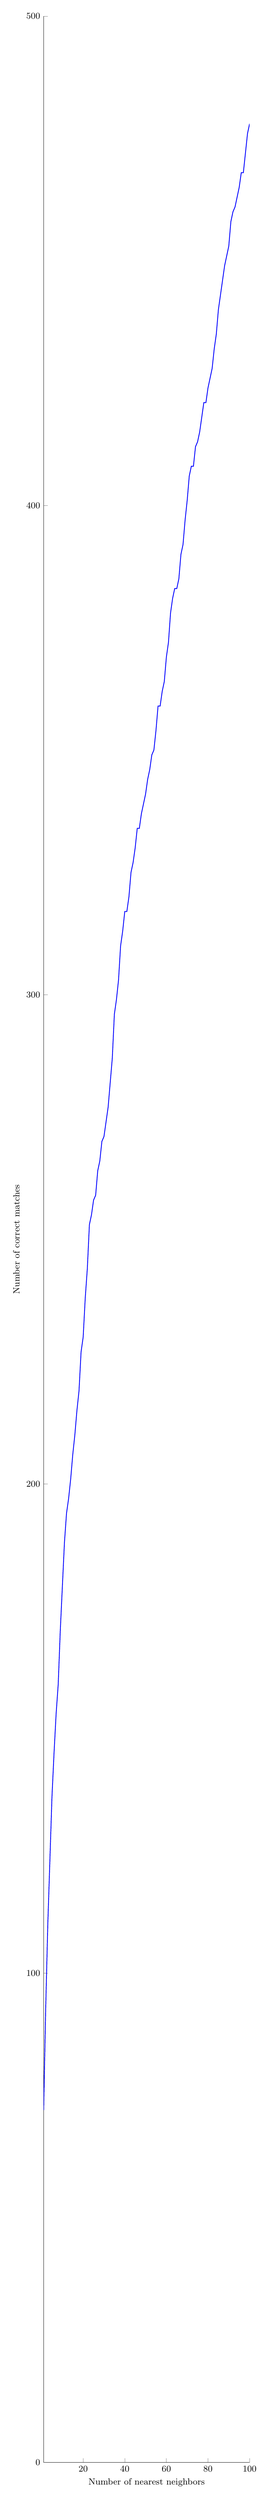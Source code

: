 % This file was created by matlab2tikz.
%
%The latest updates can be retrieved from
%  http://www.mathworks.com/matlabcentral/fileexchange/22022-matlab2tikz-matlab2tikz
%where you can also make suggestions and rate matlab2tikz.
%
\begin{tikzpicture}

\begin{axis}[%
width=.6\linewidth,
height=.15\textheight,
scale only axis,
unbounded coords=jump,
xmin=1,
xmax=100,
xlabel style={font=\color{white!15!black}},
xlabel={Number of nearest neighbors},
ymin=0,
ymax=500,
ytick={ 0, 100, 200 , 300, 400, 500},
ylabel style={font=\color{white!15!black}},
label style={font=\small},
tick label style={font=\small},
ylabel={Number of correct matches},
ylabel near ticks,
label style={font=\small},
tick label style={font=\small},
axis background/.style={fill=white},
axis x line*=bottom,
axis y line*=left
]
\addplot [color=blue,thick, forget plot]
  table[row sep=crcr]{%
1	72  \\
2	93  \\
3	110 \\
4	123 \\
5	136 \\
6	145 \\
7	153 \\
8	159 \\
9	170 \\
10	179 \\
11	188 \\
12	194 \\
13	197 \\
14	201 \\
15	206 \\
16	210 \\
17	215 \\
18	219 \\
19	227 \\
20	230 \\
21	238 \\
22	244 \\
23	253 \\
24	255 \\
25	258 \\
26	259 \\
27	264 \\
28	266 \\
29	270 \\
30	271 \\
31	274 \\
32	277 \\
33	282 \\
34	287 \\
35	296 \\
36	299 \\
37	303 \\
38	310 \\
39	313 \\
40	317 \\
41	317 \\
42	320 \\
43	325 \\
44	327 \\
45	330 \\
46	334 \\
47	334 \\
48	337 \\
49	339 \\
50	341 \\
51	344 \\
52	346 \\
53	349 \\
54	350 \\
55	354 \\
56	359 \\
57	359 \\
58	362 \\
59	364 \\
60	369 \\
61	372 \\
62	378 \\
63	381 \\
64	383 \\
65	383 \\
66	385 \\
67	390 \\
68	392 \\
69	397 \\
70	401 \\
71	406 \\
72	408 \\
73	408 \\
74	412 \\
75	413 \\
76	415 \\
77	418 \\
78	421 \\
79	421 \\
80	424 \\
81	426 \\
82	428 \\
83	432 \\
84	435 \\
85	440 \\
86	443 \\
87	446 \\
88	449 \\
89	451 \\
90	453 \\
91	458 \\
92	460 \\
93	461 \\
94	463 \\
95	465 \\
96	468 \\
97	468 \\
98	472 \\
99	476 \\
100	478 \\
};
\end{axis}
\end{tikzpicture}%